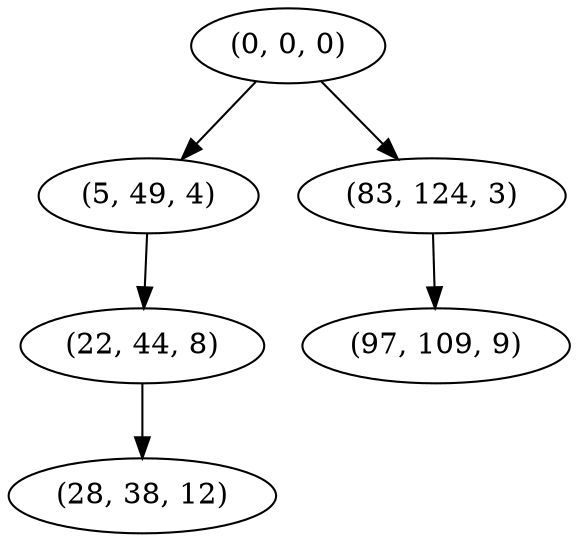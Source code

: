 digraph tree {
    "(0, 0, 0)";
    "(5, 49, 4)";
    "(22, 44, 8)";
    "(28, 38, 12)";
    "(83, 124, 3)";
    "(97, 109, 9)";
    "(0, 0, 0)" -> "(5, 49, 4)";
    "(0, 0, 0)" -> "(83, 124, 3)";
    "(5, 49, 4)" -> "(22, 44, 8)";
    "(22, 44, 8)" -> "(28, 38, 12)";
    "(83, 124, 3)" -> "(97, 109, 9)";
}
